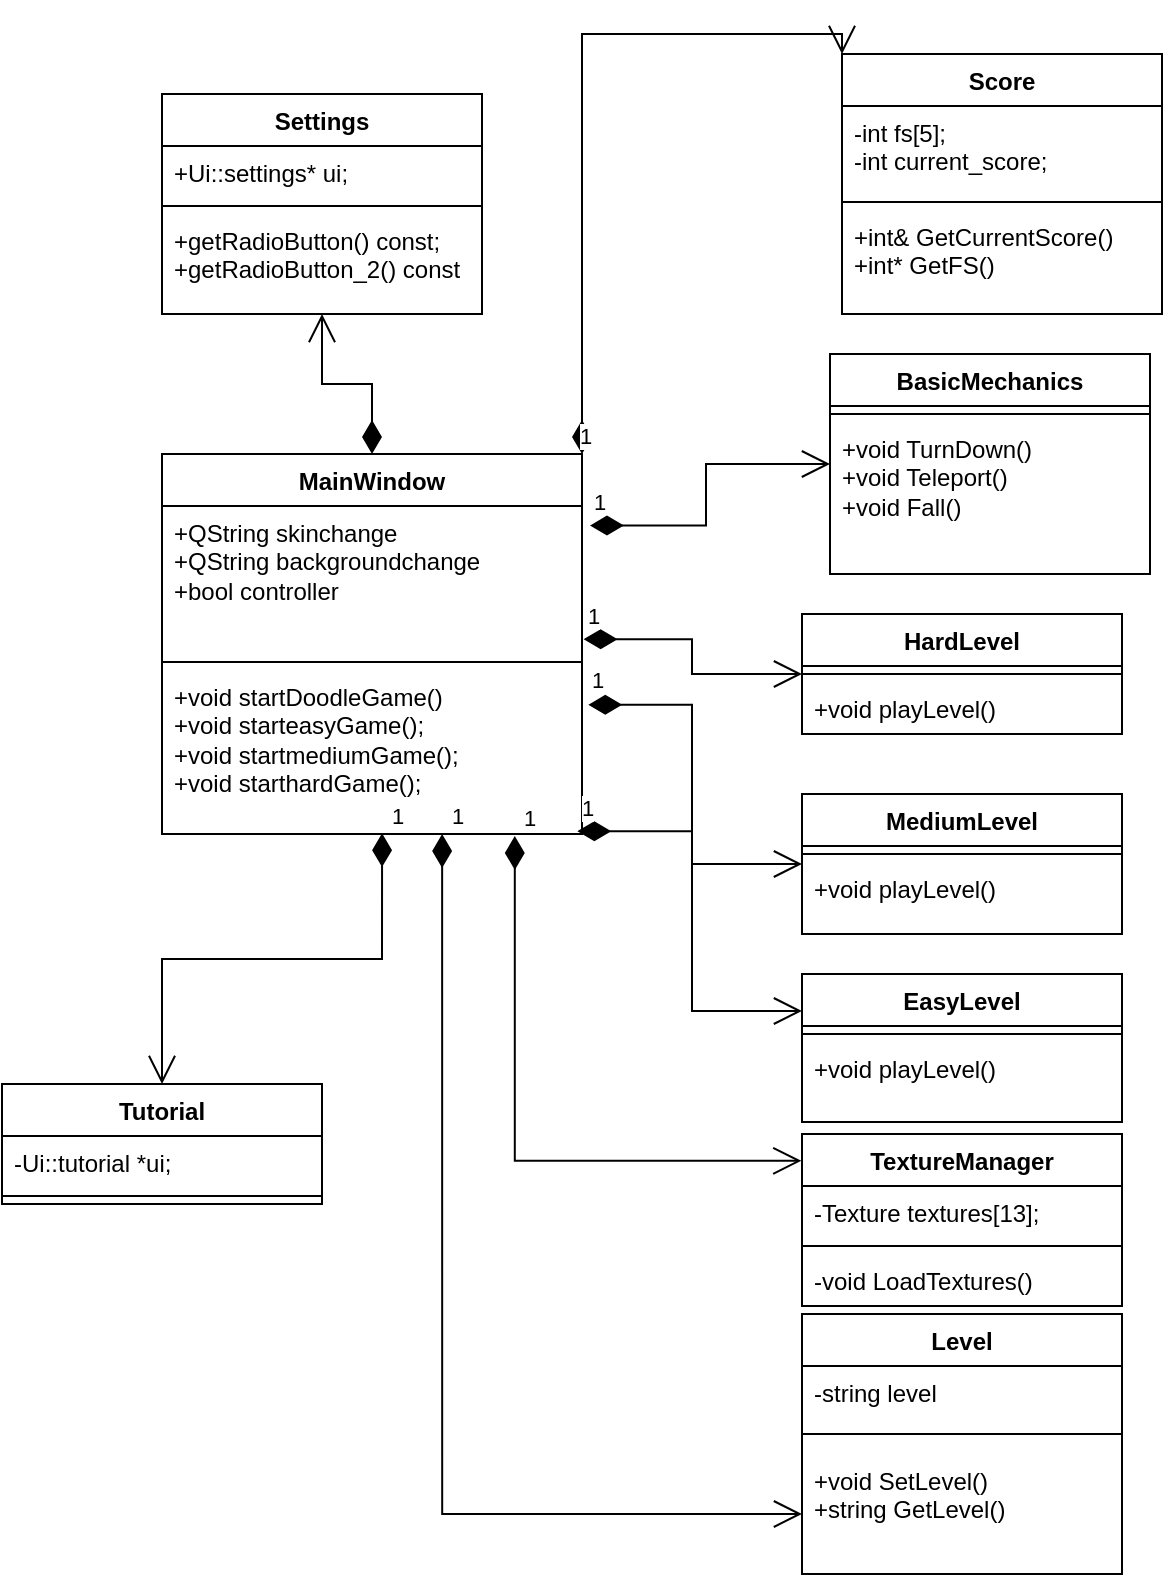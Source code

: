 <mxfile version="23.1.6" type="device">
  <diagram name="Сторінка-1" id="fhrWHgtsgEICmLfOh0h-">
    <mxGraphModel dx="2316" dy="2070" grid="1" gridSize="10" guides="1" tooltips="1" connect="1" arrows="1" fold="1" page="1" pageScale="1" pageWidth="827" pageHeight="1169" math="0" shadow="0">
      <root>
        <mxCell id="0" />
        <mxCell id="1" parent="0" />
        <mxCell id="ECvIYYzI3fATd54jcmxr-6" value="Tutorial" style="swimlane;fontStyle=1;align=center;verticalAlign=top;childLayout=stackLayout;horizontal=1;startSize=26;horizontalStack=0;resizeParent=1;resizeParentMax=0;resizeLast=0;collapsible=1;marginBottom=0;whiteSpace=wrap;html=1;" parent="1" vertex="1">
          <mxGeometry x="-80" y="525" width="160" height="60" as="geometry" />
        </mxCell>
        <mxCell id="ECvIYYzI3fATd54jcmxr-7" value="-Ui::tutorial *ui;" style="text;strokeColor=none;fillColor=none;align=left;verticalAlign=top;spacingLeft=4;spacingRight=4;overflow=hidden;rotatable=0;points=[[0,0.5],[1,0.5]];portConstraint=eastwest;whiteSpace=wrap;html=1;" parent="ECvIYYzI3fATd54jcmxr-6" vertex="1">
          <mxGeometry y="26" width="160" height="26" as="geometry" />
        </mxCell>
        <mxCell id="ECvIYYzI3fATd54jcmxr-8" value="" style="line;strokeWidth=1;fillColor=none;align=left;verticalAlign=middle;spacingTop=-1;spacingLeft=3;spacingRight=3;rotatable=0;labelPosition=right;points=[];portConstraint=eastwest;strokeColor=inherit;" parent="ECvIYYzI3fATd54jcmxr-6" vertex="1">
          <mxGeometry y="52" width="160" height="8" as="geometry" />
        </mxCell>
        <mxCell id="ECvIYYzI3fATd54jcmxr-10" value="MainWindow" style="swimlane;fontStyle=1;align=center;verticalAlign=top;childLayout=stackLayout;horizontal=1;startSize=26;horizontalStack=0;resizeParent=1;resizeParentMax=0;resizeLast=0;collapsible=1;marginBottom=0;whiteSpace=wrap;html=1;" parent="1" vertex="1">
          <mxGeometry y="210" width="210" height="190" as="geometry">
            <mxRectangle x="174" y="210" width="110" height="30" as="alternateBounds" />
          </mxGeometry>
        </mxCell>
        <mxCell id="ECvIYYzI3fATd54jcmxr-11" value="+QString skinchange&lt;br&gt;+QString backgroundchange&lt;br&gt;+bool controller" style="text;strokeColor=none;fillColor=none;align=left;verticalAlign=top;spacingLeft=4;spacingRight=4;overflow=hidden;rotatable=0;points=[[0,0.5],[1,0.5]];portConstraint=eastwest;whiteSpace=wrap;html=1;" parent="ECvIYYzI3fATd54jcmxr-10" vertex="1">
          <mxGeometry y="26" width="210" height="74" as="geometry" />
        </mxCell>
        <mxCell id="ECvIYYzI3fATd54jcmxr-12" value="" style="line;strokeWidth=1;fillColor=none;align=left;verticalAlign=middle;spacingTop=-1;spacingLeft=3;spacingRight=3;rotatable=0;labelPosition=right;points=[];portConstraint=eastwest;strokeColor=inherit;" parent="ECvIYYzI3fATd54jcmxr-10" vertex="1">
          <mxGeometry y="100" width="210" height="8" as="geometry" />
        </mxCell>
        <mxCell id="ECvIYYzI3fATd54jcmxr-13" value="+void startDoodleGame()&lt;br&gt;+void starteasyGame();&lt;div&gt;+void startmediumGame();&lt;/div&gt;&lt;div&gt;+void starthardGame();&lt;/div&gt;" style="text;strokeColor=none;fillColor=none;align=left;verticalAlign=top;spacingLeft=4;spacingRight=4;overflow=hidden;rotatable=0;points=[[0,0.5],[1,0.5]];portConstraint=eastwest;whiteSpace=wrap;html=1;" parent="ECvIYYzI3fATd54jcmxr-10" vertex="1">
          <mxGeometry y="108" width="210" height="82" as="geometry" />
        </mxCell>
        <mxCell id="ECvIYYzI3fATd54jcmxr-14" value="Settings&lt;div&gt;&lt;br/&gt;&lt;/div&gt;" style="swimlane;fontStyle=1;align=center;verticalAlign=top;childLayout=stackLayout;horizontal=1;startSize=26;horizontalStack=0;resizeParent=1;resizeParentMax=0;resizeLast=0;collapsible=1;marginBottom=0;whiteSpace=wrap;html=1;" parent="1" vertex="1">
          <mxGeometry y="30" width="160" height="110" as="geometry" />
        </mxCell>
        <mxCell id="ECvIYYzI3fATd54jcmxr-15" value="+Ui::settings* ui;" style="text;strokeColor=none;fillColor=none;align=left;verticalAlign=top;spacingLeft=4;spacingRight=4;overflow=hidden;rotatable=0;points=[[0,0.5],[1,0.5]];portConstraint=eastwest;whiteSpace=wrap;html=1;" parent="ECvIYYzI3fATd54jcmxr-14" vertex="1">
          <mxGeometry y="26" width="160" height="26" as="geometry" />
        </mxCell>
        <mxCell id="ECvIYYzI3fATd54jcmxr-16" value="" style="line;strokeWidth=1;fillColor=none;align=left;verticalAlign=middle;spacingTop=-1;spacingLeft=3;spacingRight=3;rotatable=0;labelPosition=right;points=[];portConstraint=eastwest;strokeColor=inherit;" parent="ECvIYYzI3fATd54jcmxr-14" vertex="1">
          <mxGeometry y="52" width="160" height="8" as="geometry" />
        </mxCell>
        <mxCell id="ECvIYYzI3fATd54jcmxr-17" value="+getRadioButton() const;&lt;br&gt;+getRadioButton_2() const" style="text;strokeColor=none;fillColor=none;align=left;verticalAlign=top;spacingLeft=4;spacingRight=4;overflow=hidden;rotatable=0;points=[[0,0.5],[1,0.5]];portConstraint=eastwest;whiteSpace=wrap;html=1;" parent="ECvIYYzI3fATd54jcmxr-14" vertex="1">
          <mxGeometry y="60" width="160" height="50" as="geometry" />
        </mxCell>
        <mxCell id="ECvIYYzI3fATd54jcmxr-20" value="Score" style="swimlane;fontStyle=1;align=center;verticalAlign=top;childLayout=stackLayout;horizontal=1;startSize=26;horizontalStack=0;resizeParent=1;resizeParentMax=0;resizeLast=0;collapsible=1;marginBottom=0;whiteSpace=wrap;html=1;" parent="1" vertex="1">
          <mxGeometry x="340" y="10" width="160" height="130" as="geometry" />
        </mxCell>
        <mxCell id="ECvIYYzI3fATd54jcmxr-21" value="-int fs[5];&lt;br&gt;-int current_score;" style="text;strokeColor=none;fillColor=none;align=left;verticalAlign=top;spacingLeft=4;spacingRight=4;overflow=hidden;rotatable=0;points=[[0,0.5],[1,0.5]];portConstraint=eastwest;whiteSpace=wrap;html=1;" parent="ECvIYYzI3fATd54jcmxr-20" vertex="1">
          <mxGeometry y="26" width="160" height="44" as="geometry" />
        </mxCell>
        <mxCell id="ECvIYYzI3fATd54jcmxr-22" value="" style="line;strokeWidth=1;fillColor=none;align=left;verticalAlign=middle;spacingTop=-1;spacingLeft=3;spacingRight=3;rotatable=0;labelPosition=right;points=[];portConstraint=eastwest;strokeColor=inherit;" parent="ECvIYYzI3fATd54jcmxr-20" vertex="1">
          <mxGeometry y="70" width="160" height="8" as="geometry" />
        </mxCell>
        <mxCell id="ECvIYYzI3fATd54jcmxr-23" value="+int&amp;amp; GetCurrentScore()&lt;br&gt;+int* GetFS()" style="text;strokeColor=none;fillColor=none;align=left;verticalAlign=top;spacingLeft=4;spacingRight=4;overflow=hidden;rotatable=0;points=[[0,0.5],[1,0.5]];portConstraint=eastwest;whiteSpace=wrap;html=1;" parent="ECvIYYzI3fATd54jcmxr-20" vertex="1">
          <mxGeometry y="78" width="160" height="52" as="geometry" />
        </mxCell>
        <mxCell id="ECvIYYzI3fATd54jcmxr-24" value="HardLevel" style="swimlane;fontStyle=1;align=center;verticalAlign=top;childLayout=stackLayout;horizontal=1;startSize=26;horizontalStack=0;resizeParent=1;resizeParentMax=0;resizeLast=0;collapsible=1;marginBottom=0;whiteSpace=wrap;html=1;" parent="1" vertex="1">
          <mxGeometry x="320" y="290" width="160" height="60" as="geometry" />
        </mxCell>
        <mxCell id="ECvIYYzI3fATd54jcmxr-26" value="" style="line;strokeWidth=1;fillColor=none;align=left;verticalAlign=middle;spacingTop=-1;spacingLeft=3;spacingRight=3;rotatable=0;labelPosition=right;points=[];portConstraint=eastwest;strokeColor=inherit;" parent="ECvIYYzI3fATd54jcmxr-24" vertex="1">
          <mxGeometry y="26" width="160" height="8" as="geometry" />
        </mxCell>
        <mxCell id="ECvIYYzI3fATd54jcmxr-27" value="+void playLevel()" style="text;strokeColor=none;fillColor=none;align=left;verticalAlign=top;spacingLeft=4;spacingRight=4;overflow=hidden;rotatable=0;points=[[0,0.5],[1,0.5]];portConstraint=eastwest;whiteSpace=wrap;html=1;" parent="ECvIYYzI3fATd54jcmxr-24" vertex="1">
          <mxGeometry y="34" width="160" height="26" as="geometry" />
        </mxCell>
        <mxCell id="ECvIYYzI3fATd54jcmxr-28" value="MediumLevel" style="swimlane;fontStyle=1;align=center;verticalAlign=top;childLayout=stackLayout;horizontal=1;startSize=26;horizontalStack=0;resizeParent=1;resizeParentMax=0;resizeLast=0;collapsible=1;marginBottom=0;whiteSpace=wrap;html=1;" parent="1" vertex="1">
          <mxGeometry x="320" y="380" width="160" height="70" as="geometry" />
        </mxCell>
        <mxCell id="ECvIYYzI3fATd54jcmxr-30" value="" style="line;strokeWidth=1;fillColor=none;align=left;verticalAlign=middle;spacingTop=-1;spacingLeft=3;spacingRight=3;rotatable=0;labelPosition=right;points=[];portConstraint=eastwest;strokeColor=inherit;" parent="ECvIYYzI3fATd54jcmxr-28" vertex="1">
          <mxGeometry y="26" width="160" height="8" as="geometry" />
        </mxCell>
        <mxCell id="ECvIYYzI3fATd54jcmxr-31" value="+void playLevel()" style="text;strokeColor=none;fillColor=none;align=left;verticalAlign=top;spacingLeft=4;spacingRight=4;overflow=hidden;rotatable=0;points=[[0,0.5],[1,0.5]];portConstraint=eastwest;whiteSpace=wrap;html=1;" parent="ECvIYYzI3fATd54jcmxr-28" vertex="1">
          <mxGeometry y="34" width="160" height="36" as="geometry" />
        </mxCell>
        <mxCell id="ECvIYYzI3fATd54jcmxr-32" value="EasyLevel" style="swimlane;fontStyle=1;align=center;verticalAlign=top;childLayout=stackLayout;horizontal=1;startSize=26;horizontalStack=0;resizeParent=1;resizeParentMax=0;resizeLast=0;collapsible=1;marginBottom=0;whiteSpace=wrap;html=1;" parent="1" vertex="1">
          <mxGeometry x="320" y="470" width="160" height="74" as="geometry" />
        </mxCell>
        <mxCell id="ECvIYYzI3fATd54jcmxr-34" value="" style="line;strokeWidth=1;fillColor=none;align=left;verticalAlign=middle;spacingTop=-1;spacingLeft=3;spacingRight=3;rotatable=0;labelPosition=right;points=[];portConstraint=eastwest;strokeColor=inherit;" parent="ECvIYYzI3fATd54jcmxr-32" vertex="1">
          <mxGeometry y="26" width="160" height="8" as="geometry" />
        </mxCell>
        <mxCell id="ECvIYYzI3fATd54jcmxr-35" value="+void playLevel()" style="text;strokeColor=none;fillColor=none;align=left;verticalAlign=top;spacingLeft=4;spacingRight=4;overflow=hidden;rotatable=0;points=[[0,0.5],[1,0.5]];portConstraint=eastwest;whiteSpace=wrap;html=1;" parent="ECvIYYzI3fATd54jcmxr-32" vertex="1">
          <mxGeometry y="34" width="160" height="40" as="geometry" />
        </mxCell>
        <mxCell id="ECvIYYzI3fATd54jcmxr-36" value="Level" style="swimlane;fontStyle=1;align=center;verticalAlign=top;childLayout=stackLayout;horizontal=1;startSize=26;horizontalStack=0;resizeParent=1;resizeParentMax=0;resizeLast=0;collapsible=1;marginBottom=0;whiteSpace=wrap;html=1;" parent="1" vertex="1">
          <mxGeometry x="320" y="640" width="160" height="130" as="geometry" />
        </mxCell>
        <mxCell id="ECvIYYzI3fATd54jcmxr-37" value="-string level" style="text;strokeColor=none;fillColor=none;align=left;verticalAlign=top;spacingLeft=4;spacingRight=4;overflow=hidden;rotatable=0;points=[[0,0.5],[1,0.5]];portConstraint=eastwest;whiteSpace=wrap;html=1;" parent="ECvIYYzI3fATd54jcmxr-36" vertex="1">
          <mxGeometry y="26" width="160" height="24" as="geometry" />
        </mxCell>
        <mxCell id="ECvIYYzI3fATd54jcmxr-38" value="" style="line;strokeWidth=1;fillColor=none;align=left;verticalAlign=middle;spacingTop=-1;spacingLeft=3;spacingRight=3;rotatable=0;labelPosition=right;points=[];portConstraint=eastwest;strokeColor=inherit;" parent="ECvIYYzI3fATd54jcmxr-36" vertex="1">
          <mxGeometry y="50" width="160" height="20" as="geometry" />
        </mxCell>
        <mxCell id="ECvIYYzI3fATd54jcmxr-39" value="+void SetLevel()&lt;br style=&quot;border-color: var(--border-color);&quot;&gt;+string GetLevel()" style="text;strokeColor=none;fillColor=none;align=left;verticalAlign=top;spacingLeft=4;spacingRight=4;overflow=hidden;rotatable=0;points=[[0,0.5],[1,0.5]];portConstraint=eastwest;whiteSpace=wrap;html=1;" parent="ECvIYYzI3fATd54jcmxr-36" vertex="1">
          <mxGeometry y="70" width="160" height="60" as="geometry" />
        </mxCell>
        <mxCell id="ECvIYYzI3fATd54jcmxr-51" value="TextureManager" style="swimlane;fontStyle=1;align=center;verticalAlign=top;childLayout=stackLayout;horizontal=1;startSize=26;horizontalStack=0;resizeParent=1;resizeParentMax=0;resizeLast=0;collapsible=1;marginBottom=0;whiteSpace=wrap;html=1;" parent="1" vertex="1">
          <mxGeometry x="320" y="550" width="160" height="86" as="geometry" />
        </mxCell>
        <mxCell id="ECvIYYzI3fATd54jcmxr-52" value="-Texture textures[13];" style="text;strokeColor=none;fillColor=none;align=left;verticalAlign=top;spacingLeft=4;spacingRight=4;overflow=hidden;rotatable=0;points=[[0,0.5],[1,0.5]];portConstraint=eastwest;whiteSpace=wrap;html=1;" parent="ECvIYYzI3fATd54jcmxr-51" vertex="1">
          <mxGeometry y="26" width="160" height="26" as="geometry" />
        </mxCell>
        <mxCell id="ECvIYYzI3fATd54jcmxr-53" value="" style="line;strokeWidth=1;fillColor=none;align=left;verticalAlign=middle;spacingTop=-1;spacingLeft=3;spacingRight=3;rotatable=0;labelPosition=right;points=[];portConstraint=eastwest;strokeColor=inherit;" parent="ECvIYYzI3fATd54jcmxr-51" vertex="1">
          <mxGeometry y="52" width="160" height="8" as="geometry" />
        </mxCell>
        <mxCell id="ECvIYYzI3fATd54jcmxr-54" value="-void LoadTextures()" style="text;strokeColor=none;fillColor=none;align=left;verticalAlign=top;spacingLeft=4;spacingRight=4;overflow=hidden;rotatable=0;points=[[0,0.5],[1,0.5]];portConstraint=eastwest;whiteSpace=wrap;html=1;" parent="ECvIYYzI3fATd54jcmxr-51" vertex="1">
          <mxGeometry y="60" width="160" height="26" as="geometry" />
        </mxCell>
        <mxCell id="ECvIYYzI3fATd54jcmxr-55" value="BasicMechanics" style="swimlane;fontStyle=1;align=center;verticalAlign=top;childLayout=stackLayout;horizontal=1;startSize=26;horizontalStack=0;resizeParent=1;resizeParentMax=0;resizeLast=0;collapsible=1;marginBottom=0;whiteSpace=wrap;html=1;" parent="1" vertex="1">
          <mxGeometry x="334" y="160" width="160" height="110" as="geometry" />
        </mxCell>
        <mxCell id="ECvIYYzI3fATd54jcmxr-57" value="" style="line;strokeWidth=1;fillColor=none;align=left;verticalAlign=middle;spacingTop=-1;spacingLeft=3;spacingRight=3;rotatable=0;labelPosition=right;points=[];portConstraint=eastwest;strokeColor=inherit;" parent="ECvIYYzI3fATd54jcmxr-55" vertex="1">
          <mxGeometry y="26" width="160" height="8" as="geometry" />
        </mxCell>
        <mxCell id="ECvIYYzI3fATd54jcmxr-58" value="+void TurnDown()&lt;br&gt;+void Teleport()&lt;br&gt;+void Fall()" style="text;strokeColor=none;fillColor=none;align=left;verticalAlign=top;spacingLeft=4;spacingRight=4;overflow=hidden;rotatable=0;points=[[0,0.5],[1,0.5]];portConstraint=eastwest;whiteSpace=wrap;html=1;" parent="ECvIYYzI3fATd54jcmxr-55" vertex="1">
          <mxGeometry y="34" width="160" height="76" as="geometry" />
        </mxCell>
        <mxCell id="CxCJGMt0UaCj8Mz2EoKK-1" value="1" style="endArrow=open;html=1;endSize=12;startArrow=diamondThin;startSize=14;startFill=1;edgeStyle=orthogonalEdgeStyle;align=left;verticalAlign=bottom;rounded=0;exitX=0.524;exitY=0.995;exitDx=0;exitDy=0;exitPerimeter=0;" edge="1" parent="1" source="ECvIYYzI3fATd54jcmxr-13" target="ECvIYYzI3fATd54jcmxr-6">
          <mxGeometry x="-1" y="3" relative="1" as="geometry">
            <mxPoint x="330" y="400" as="sourcePoint" />
            <mxPoint x="490" y="400" as="targetPoint" />
          </mxGeometry>
        </mxCell>
        <mxCell id="CxCJGMt0UaCj8Mz2EoKK-2" value="" style="endArrow=open;html=1;endSize=12;startArrow=diamondThin;startSize=14;startFill=1;edgeStyle=orthogonalEdgeStyle;align=left;verticalAlign=bottom;rounded=0;" edge="1" parent="1" source="ECvIYYzI3fATd54jcmxr-10" target="ECvIYYzI3fATd54jcmxr-14">
          <mxGeometry x="-1" y="3" relative="1" as="geometry">
            <mxPoint x="120" y="410" as="sourcePoint" />
            <mxPoint x="90" y="535" as="targetPoint" />
          </mxGeometry>
        </mxCell>
        <mxCell id="CxCJGMt0UaCj8Mz2EoKK-3" value="1" style="endArrow=open;html=1;endSize=12;startArrow=diamondThin;startSize=14;startFill=1;edgeStyle=orthogonalEdgeStyle;align=left;verticalAlign=bottom;rounded=0;entryX=0;entryY=0;entryDx=0;entryDy=0;exitX=1;exitY=0;exitDx=0;exitDy=0;" edge="1" parent="1" source="ECvIYYzI3fATd54jcmxr-10" target="ECvIYYzI3fATd54jcmxr-20">
          <mxGeometry x="-1" y="3" relative="1" as="geometry">
            <mxPoint x="180" y="276.989" as="sourcePoint" />
            <mxPoint x="307.28" y="-6.395e-14" as="targetPoint" />
          </mxGeometry>
        </mxCell>
        <mxCell id="CxCJGMt0UaCj8Mz2EoKK-6" value="1" style="endArrow=open;html=1;endSize=12;startArrow=diamondThin;startSize=14;startFill=1;edgeStyle=orthogonalEdgeStyle;align=left;verticalAlign=bottom;rounded=0;exitX=0.989;exitY=0.983;exitDx=0;exitDy=0;exitPerimeter=0;entryX=0;entryY=0.25;entryDx=0;entryDy=0;" edge="1" parent="1" source="ECvIYYzI3fATd54jcmxr-13" target="ECvIYYzI3fATd54jcmxr-32">
          <mxGeometry x="-1" y="3" relative="1" as="geometry">
            <mxPoint x="230" y="379" as="sourcePoint" />
            <mxPoint x="340" y="340" as="targetPoint" />
          </mxGeometry>
        </mxCell>
        <mxCell id="CxCJGMt0UaCj8Mz2EoKK-9" value="1" style="endArrow=open;html=1;endSize=12;startArrow=diamondThin;startSize=14;startFill=1;edgeStyle=orthogonalEdgeStyle;align=left;verticalAlign=bottom;rounded=0;exitX=1.019;exitY=0.132;exitDx=0;exitDy=0;exitPerimeter=0;" edge="1" parent="1" source="ECvIYYzI3fATd54jcmxr-11" target="ECvIYYzI3fATd54jcmxr-55">
          <mxGeometry x="-1" y="3" relative="1" as="geometry">
            <mxPoint x="240" y="389" as="sourcePoint" />
            <mxPoint x="350" y="350" as="targetPoint" />
          </mxGeometry>
        </mxCell>
        <mxCell id="CxCJGMt0UaCj8Mz2EoKK-10" value="1" style="endArrow=open;html=1;endSize=12;startArrow=diamondThin;startSize=14;startFill=1;edgeStyle=orthogonalEdgeStyle;align=left;verticalAlign=bottom;rounded=0;exitX=1.004;exitY=0.9;exitDx=0;exitDy=0;exitPerimeter=0;" edge="1" parent="1" source="ECvIYYzI3fATd54jcmxr-11" target="ECvIYYzI3fATd54jcmxr-24">
          <mxGeometry x="-1" y="3" relative="1" as="geometry">
            <mxPoint x="250" y="399" as="sourcePoint" />
            <mxPoint x="360" y="360" as="targetPoint" />
          </mxGeometry>
        </mxCell>
        <mxCell id="CxCJGMt0UaCj8Mz2EoKK-11" value="1" style="endArrow=open;html=1;endSize=12;startArrow=diamondThin;startSize=14;startFill=1;edgeStyle=orthogonalEdgeStyle;align=left;verticalAlign=bottom;rounded=0;exitX=1.015;exitY=0.212;exitDx=0;exitDy=0;exitPerimeter=0;" edge="1" parent="1" source="ECvIYYzI3fATd54jcmxr-13" target="ECvIYYzI3fATd54jcmxr-28">
          <mxGeometry x="-1" y="3" relative="1" as="geometry">
            <mxPoint x="260" y="409" as="sourcePoint" />
            <mxPoint x="370" y="370" as="targetPoint" />
          </mxGeometry>
        </mxCell>
        <mxCell id="CxCJGMt0UaCj8Mz2EoKK-12" value="1" style="endArrow=open;html=1;endSize=12;startArrow=diamondThin;startSize=14;startFill=1;edgeStyle=orthogonalEdgeStyle;align=left;verticalAlign=bottom;rounded=0;exitX=0.84;exitY=1.012;exitDx=0;exitDy=0;exitPerimeter=0;entryX=-0.002;entryY=0.156;entryDx=0;entryDy=0;entryPerimeter=0;" edge="1" parent="1" source="ECvIYYzI3fATd54jcmxr-13" target="ECvIYYzI3fATd54jcmxr-51">
          <mxGeometry x="-1" y="3" relative="1" as="geometry">
            <mxPoint x="270" y="419" as="sourcePoint" />
            <mxPoint x="380" y="380" as="targetPoint" />
          </mxGeometry>
        </mxCell>
        <mxCell id="CxCJGMt0UaCj8Mz2EoKK-13" value="1" style="endArrow=open;html=1;endSize=12;startArrow=diamondThin;startSize=14;startFill=1;edgeStyle=orthogonalEdgeStyle;align=left;verticalAlign=bottom;rounded=0;exitX=0.667;exitY=1;exitDx=0;exitDy=0;exitPerimeter=0;entryX=0;entryY=0.5;entryDx=0;entryDy=0;" edge="1" parent="1" source="ECvIYYzI3fATd54jcmxr-13" target="ECvIYYzI3fATd54jcmxr-39">
          <mxGeometry x="-1" y="3" relative="1" as="geometry">
            <mxPoint x="280" y="429" as="sourcePoint" />
            <mxPoint x="390" y="390" as="targetPoint" />
          </mxGeometry>
        </mxCell>
      </root>
    </mxGraphModel>
  </diagram>
</mxfile>
